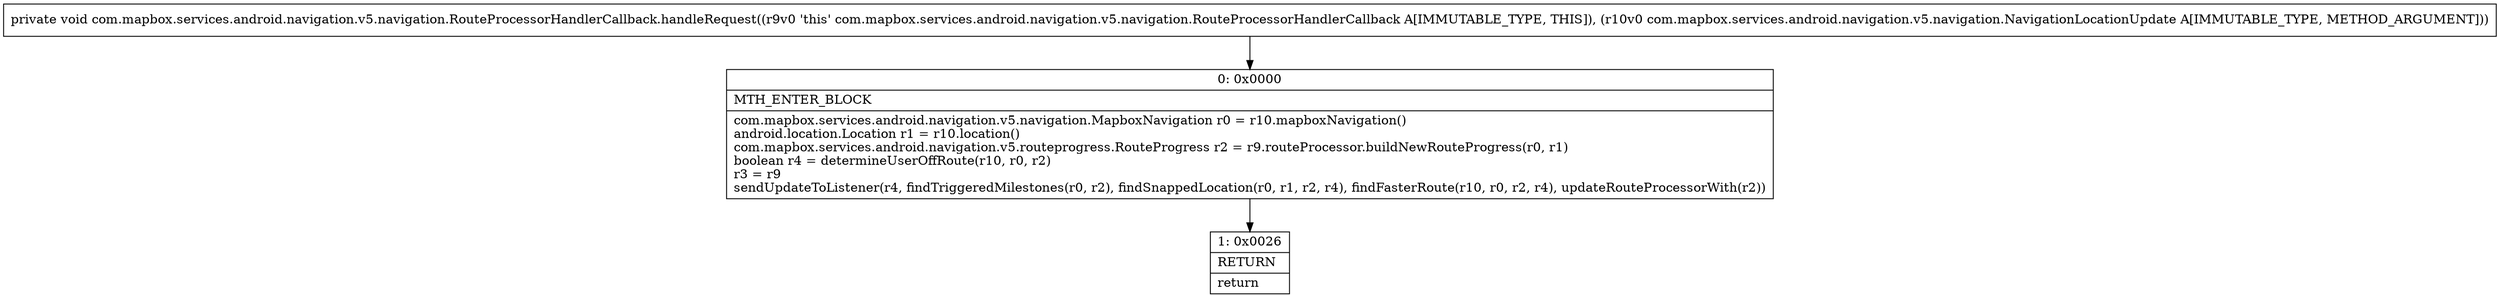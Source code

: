 digraph "CFG forcom.mapbox.services.android.navigation.v5.navigation.RouteProcessorHandlerCallback.handleRequest(Lcom\/mapbox\/services\/android\/navigation\/v5\/navigation\/NavigationLocationUpdate;)V" {
Node_0 [shape=record,label="{0\:\ 0x0000|MTH_ENTER_BLOCK\l|com.mapbox.services.android.navigation.v5.navigation.MapboxNavigation r0 = r10.mapboxNavigation()\landroid.location.Location r1 = r10.location()\lcom.mapbox.services.android.navigation.v5.routeprogress.RouteProgress r2 = r9.routeProcessor.buildNewRouteProgress(r0, r1)\lboolean r4 = determineUserOffRoute(r10, r0, r2)\lr3 = r9\lsendUpdateToListener(r4, findTriggeredMilestones(r0, r2), findSnappedLocation(r0, r1, r2, r4), findFasterRoute(r10, r0, r2, r4), updateRouteProcessorWith(r2))\l}"];
Node_1 [shape=record,label="{1\:\ 0x0026|RETURN\l|return\l}"];
MethodNode[shape=record,label="{private void com.mapbox.services.android.navigation.v5.navigation.RouteProcessorHandlerCallback.handleRequest((r9v0 'this' com.mapbox.services.android.navigation.v5.navigation.RouteProcessorHandlerCallback A[IMMUTABLE_TYPE, THIS]), (r10v0 com.mapbox.services.android.navigation.v5.navigation.NavigationLocationUpdate A[IMMUTABLE_TYPE, METHOD_ARGUMENT])) }"];
MethodNode -> Node_0;
Node_0 -> Node_1;
}

